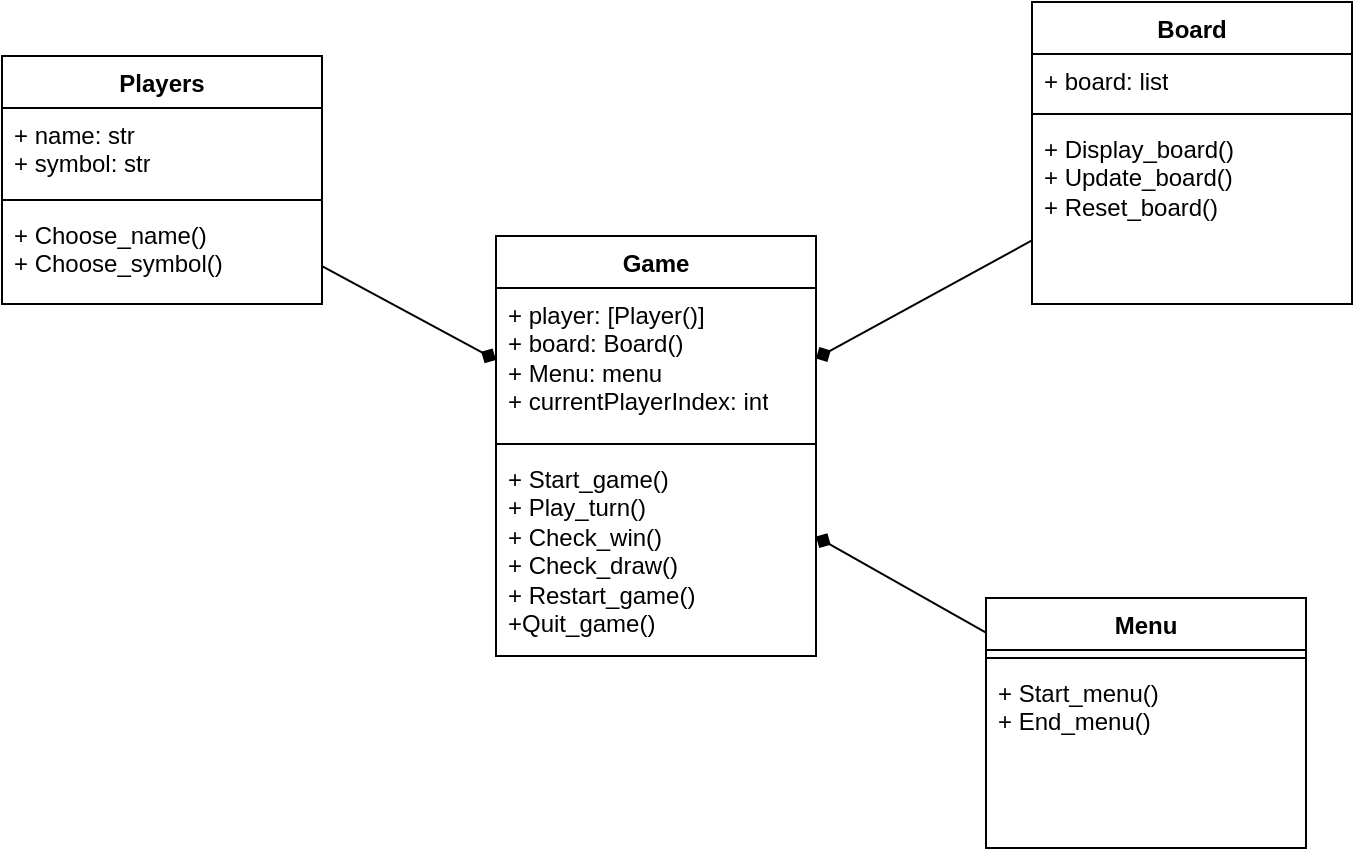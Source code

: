 <mxfile version="22.0.2" type="device">
  <diagram name="Page-1" id="ze97JI29u-ZOjYFImF1A">
    <mxGraphModel dx="879" dy="512" grid="0" gridSize="10" guides="1" tooltips="1" connect="1" arrows="1" fold="1" page="1" pageScale="1" pageWidth="850" pageHeight="1100" math="0" shadow="0">
      <root>
        <mxCell id="0" />
        <mxCell id="1" parent="0" />
        <mxCell id="EAELXtXQGwHJ3UfNgSuK-6" value="Board" style="swimlane;fontStyle=1;align=center;verticalAlign=top;childLayout=stackLayout;horizontal=1;startSize=26;horizontalStack=0;resizeParent=1;resizeParentMax=0;resizeLast=0;collapsible=1;marginBottom=0;whiteSpace=wrap;html=1;" vertex="1" parent="1">
          <mxGeometry x="525" y="79" width="160" height="151" as="geometry" />
        </mxCell>
        <mxCell id="EAELXtXQGwHJ3UfNgSuK-7" value="+ board: list" style="text;strokeColor=none;fillColor=none;align=left;verticalAlign=top;spacingLeft=4;spacingRight=4;overflow=hidden;rotatable=0;points=[[0,0.5],[1,0.5]];portConstraint=eastwest;whiteSpace=wrap;html=1;" vertex="1" parent="EAELXtXQGwHJ3UfNgSuK-6">
          <mxGeometry y="26" width="160" height="26" as="geometry" />
        </mxCell>
        <mxCell id="EAELXtXQGwHJ3UfNgSuK-8" value="" style="line;strokeWidth=1;fillColor=none;align=left;verticalAlign=middle;spacingTop=-1;spacingLeft=3;spacingRight=3;rotatable=0;labelPosition=right;points=[];portConstraint=eastwest;strokeColor=inherit;" vertex="1" parent="EAELXtXQGwHJ3UfNgSuK-6">
          <mxGeometry y="52" width="160" height="8" as="geometry" />
        </mxCell>
        <mxCell id="EAELXtXQGwHJ3UfNgSuK-9" value="+ Display_board()&lt;br&gt;+ Update_board()&lt;br&gt;+ Reset_board()" style="text;strokeColor=none;fillColor=none;align=left;verticalAlign=top;spacingLeft=4;spacingRight=4;overflow=hidden;rotatable=0;points=[[0,0.5],[1,0.5]];portConstraint=eastwest;whiteSpace=wrap;html=1;" vertex="1" parent="EAELXtXQGwHJ3UfNgSuK-6">
          <mxGeometry y="60" width="160" height="91" as="geometry" />
        </mxCell>
        <mxCell id="EAELXtXQGwHJ3UfNgSuK-10" value="Players" style="swimlane;fontStyle=1;align=center;verticalAlign=top;childLayout=stackLayout;horizontal=1;startSize=26;horizontalStack=0;resizeParent=1;resizeParentMax=0;resizeLast=0;collapsible=1;marginBottom=0;whiteSpace=wrap;html=1;" vertex="1" parent="1">
          <mxGeometry x="10" y="106" width="160" height="124" as="geometry" />
        </mxCell>
        <mxCell id="EAELXtXQGwHJ3UfNgSuK-11" value="+ name: str&lt;br&gt;+ symbol: str" style="text;strokeColor=none;fillColor=none;align=left;verticalAlign=top;spacingLeft=4;spacingRight=4;overflow=hidden;rotatable=0;points=[[0,0.5],[1,0.5]];portConstraint=eastwest;whiteSpace=wrap;html=1;" vertex="1" parent="EAELXtXQGwHJ3UfNgSuK-10">
          <mxGeometry y="26" width="160" height="42" as="geometry" />
        </mxCell>
        <mxCell id="EAELXtXQGwHJ3UfNgSuK-12" value="" style="line;strokeWidth=1;fillColor=none;align=left;verticalAlign=middle;spacingTop=-1;spacingLeft=3;spacingRight=3;rotatable=0;labelPosition=right;points=[];portConstraint=eastwest;strokeColor=inherit;" vertex="1" parent="EAELXtXQGwHJ3UfNgSuK-10">
          <mxGeometry y="68" width="160" height="8" as="geometry" />
        </mxCell>
        <mxCell id="EAELXtXQGwHJ3UfNgSuK-13" value="+ Choose_name()&lt;br&gt;+ Choose_symbol()&lt;br&gt;" style="text;strokeColor=none;fillColor=none;align=left;verticalAlign=top;spacingLeft=4;spacingRight=4;overflow=hidden;rotatable=0;points=[[0,0.5],[1,0.5]];portConstraint=eastwest;whiteSpace=wrap;html=1;" vertex="1" parent="EAELXtXQGwHJ3UfNgSuK-10">
          <mxGeometry y="76" width="160" height="48" as="geometry" />
        </mxCell>
        <mxCell id="EAELXtXQGwHJ3UfNgSuK-14" value="Menu" style="swimlane;fontStyle=1;align=center;verticalAlign=top;childLayout=stackLayout;horizontal=1;startSize=26;horizontalStack=0;resizeParent=1;resizeParentMax=0;resizeLast=0;collapsible=1;marginBottom=0;whiteSpace=wrap;html=1;" vertex="1" parent="1">
          <mxGeometry x="502" y="377" width="160" height="125" as="geometry" />
        </mxCell>
        <mxCell id="EAELXtXQGwHJ3UfNgSuK-16" value="" style="line;strokeWidth=1;fillColor=none;align=left;verticalAlign=middle;spacingTop=-1;spacingLeft=3;spacingRight=3;rotatable=0;labelPosition=right;points=[];portConstraint=eastwest;strokeColor=inherit;" vertex="1" parent="EAELXtXQGwHJ3UfNgSuK-14">
          <mxGeometry y="26" width="160" height="8" as="geometry" />
        </mxCell>
        <mxCell id="EAELXtXQGwHJ3UfNgSuK-17" value="+ Start_menu()&lt;br&gt;+ End_menu()&amp;nbsp;" style="text;strokeColor=none;fillColor=none;align=left;verticalAlign=top;spacingLeft=4;spacingRight=4;overflow=hidden;rotatable=0;points=[[0,0.5],[1,0.5]];portConstraint=eastwest;whiteSpace=wrap;html=1;" vertex="1" parent="EAELXtXQGwHJ3UfNgSuK-14">
          <mxGeometry y="34" width="160" height="91" as="geometry" />
        </mxCell>
        <mxCell id="EAELXtXQGwHJ3UfNgSuK-18" value="Game" style="swimlane;fontStyle=1;align=center;verticalAlign=top;childLayout=stackLayout;horizontal=1;startSize=26;horizontalStack=0;resizeParent=1;resizeParentMax=0;resizeLast=0;collapsible=1;marginBottom=0;whiteSpace=wrap;html=1;" vertex="1" parent="1">
          <mxGeometry x="257" y="196" width="160" height="210" as="geometry" />
        </mxCell>
        <mxCell id="EAELXtXQGwHJ3UfNgSuK-19" value="+ player: [Player()]&lt;br&gt;+ board: Board()&lt;br&gt;+ Menu: menu&lt;br&gt;+ currentPlayerIndex: int" style="text;strokeColor=none;fillColor=none;align=left;verticalAlign=top;spacingLeft=4;spacingRight=4;overflow=hidden;rotatable=0;points=[[0,0.5],[1,0.5]];portConstraint=eastwest;whiteSpace=wrap;html=1;" vertex="1" parent="EAELXtXQGwHJ3UfNgSuK-18">
          <mxGeometry y="26" width="160" height="74" as="geometry" />
        </mxCell>
        <mxCell id="EAELXtXQGwHJ3UfNgSuK-20" value="" style="line;strokeWidth=1;fillColor=none;align=left;verticalAlign=middle;spacingTop=-1;spacingLeft=3;spacingRight=3;rotatable=0;labelPosition=right;points=[];portConstraint=eastwest;strokeColor=inherit;" vertex="1" parent="EAELXtXQGwHJ3UfNgSuK-18">
          <mxGeometry y="100" width="160" height="8" as="geometry" />
        </mxCell>
        <mxCell id="EAELXtXQGwHJ3UfNgSuK-21" value="+ Start_game()&lt;br&gt;+ Play_turn()&lt;br&gt;+ Check_win()&lt;br&gt;+ Check_draw()&lt;br&gt;+ Restart_game()&lt;br&gt;+Quit_game()" style="text;strokeColor=none;fillColor=none;align=left;verticalAlign=top;spacingLeft=4;spacingRight=4;overflow=hidden;rotatable=0;points=[[0,0.5],[1,0.5]];portConstraint=eastwest;whiteSpace=wrap;html=1;" vertex="1" parent="EAELXtXQGwHJ3UfNgSuK-18">
          <mxGeometry y="108" width="160" height="102" as="geometry" />
        </mxCell>
        <mxCell id="EAELXtXQGwHJ3UfNgSuK-22" value="" style="endArrow=diamond;html=1;rounded=0;endFill=1;" edge="1" parent="1" source="EAELXtXQGwHJ3UfNgSuK-6" target="EAELXtXQGwHJ3UfNgSuK-18">
          <mxGeometry width="50" height="50" relative="1" as="geometry">
            <mxPoint x="429" y="238" as="sourcePoint" />
            <mxPoint x="479" y="188" as="targetPoint" />
          </mxGeometry>
        </mxCell>
        <mxCell id="EAELXtXQGwHJ3UfNgSuK-23" value="" style="endArrow=diamond;html=1;rounded=0;endFill=1;" edge="1" parent="1" source="EAELXtXQGwHJ3UfNgSuK-14" target="EAELXtXQGwHJ3UfNgSuK-18">
          <mxGeometry width="50" height="50" relative="1" as="geometry">
            <mxPoint x="432" y="314.77" as="sourcePoint" />
            <mxPoint x="540" y="255.77" as="targetPoint" />
          </mxGeometry>
        </mxCell>
        <mxCell id="EAELXtXQGwHJ3UfNgSuK-24" value="" style="endArrow=diamond;html=1;rounded=0;endFill=1;" edge="1" parent="1" source="EAELXtXQGwHJ3UfNgSuK-10" target="EAELXtXQGwHJ3UfNgSuK-18">
          <mxGeometry width="50" height="50" relative="1" as="geometry">
            <mxPoint x="179" y="184.0" as="sourcePoint" />
            <mxPoint x="287" y="125" as="targetPoint" />
          </mxGeometry>
        </mxCell>
      </root>
    </mxGraphModel>
  </diagram>
</mxfile>
